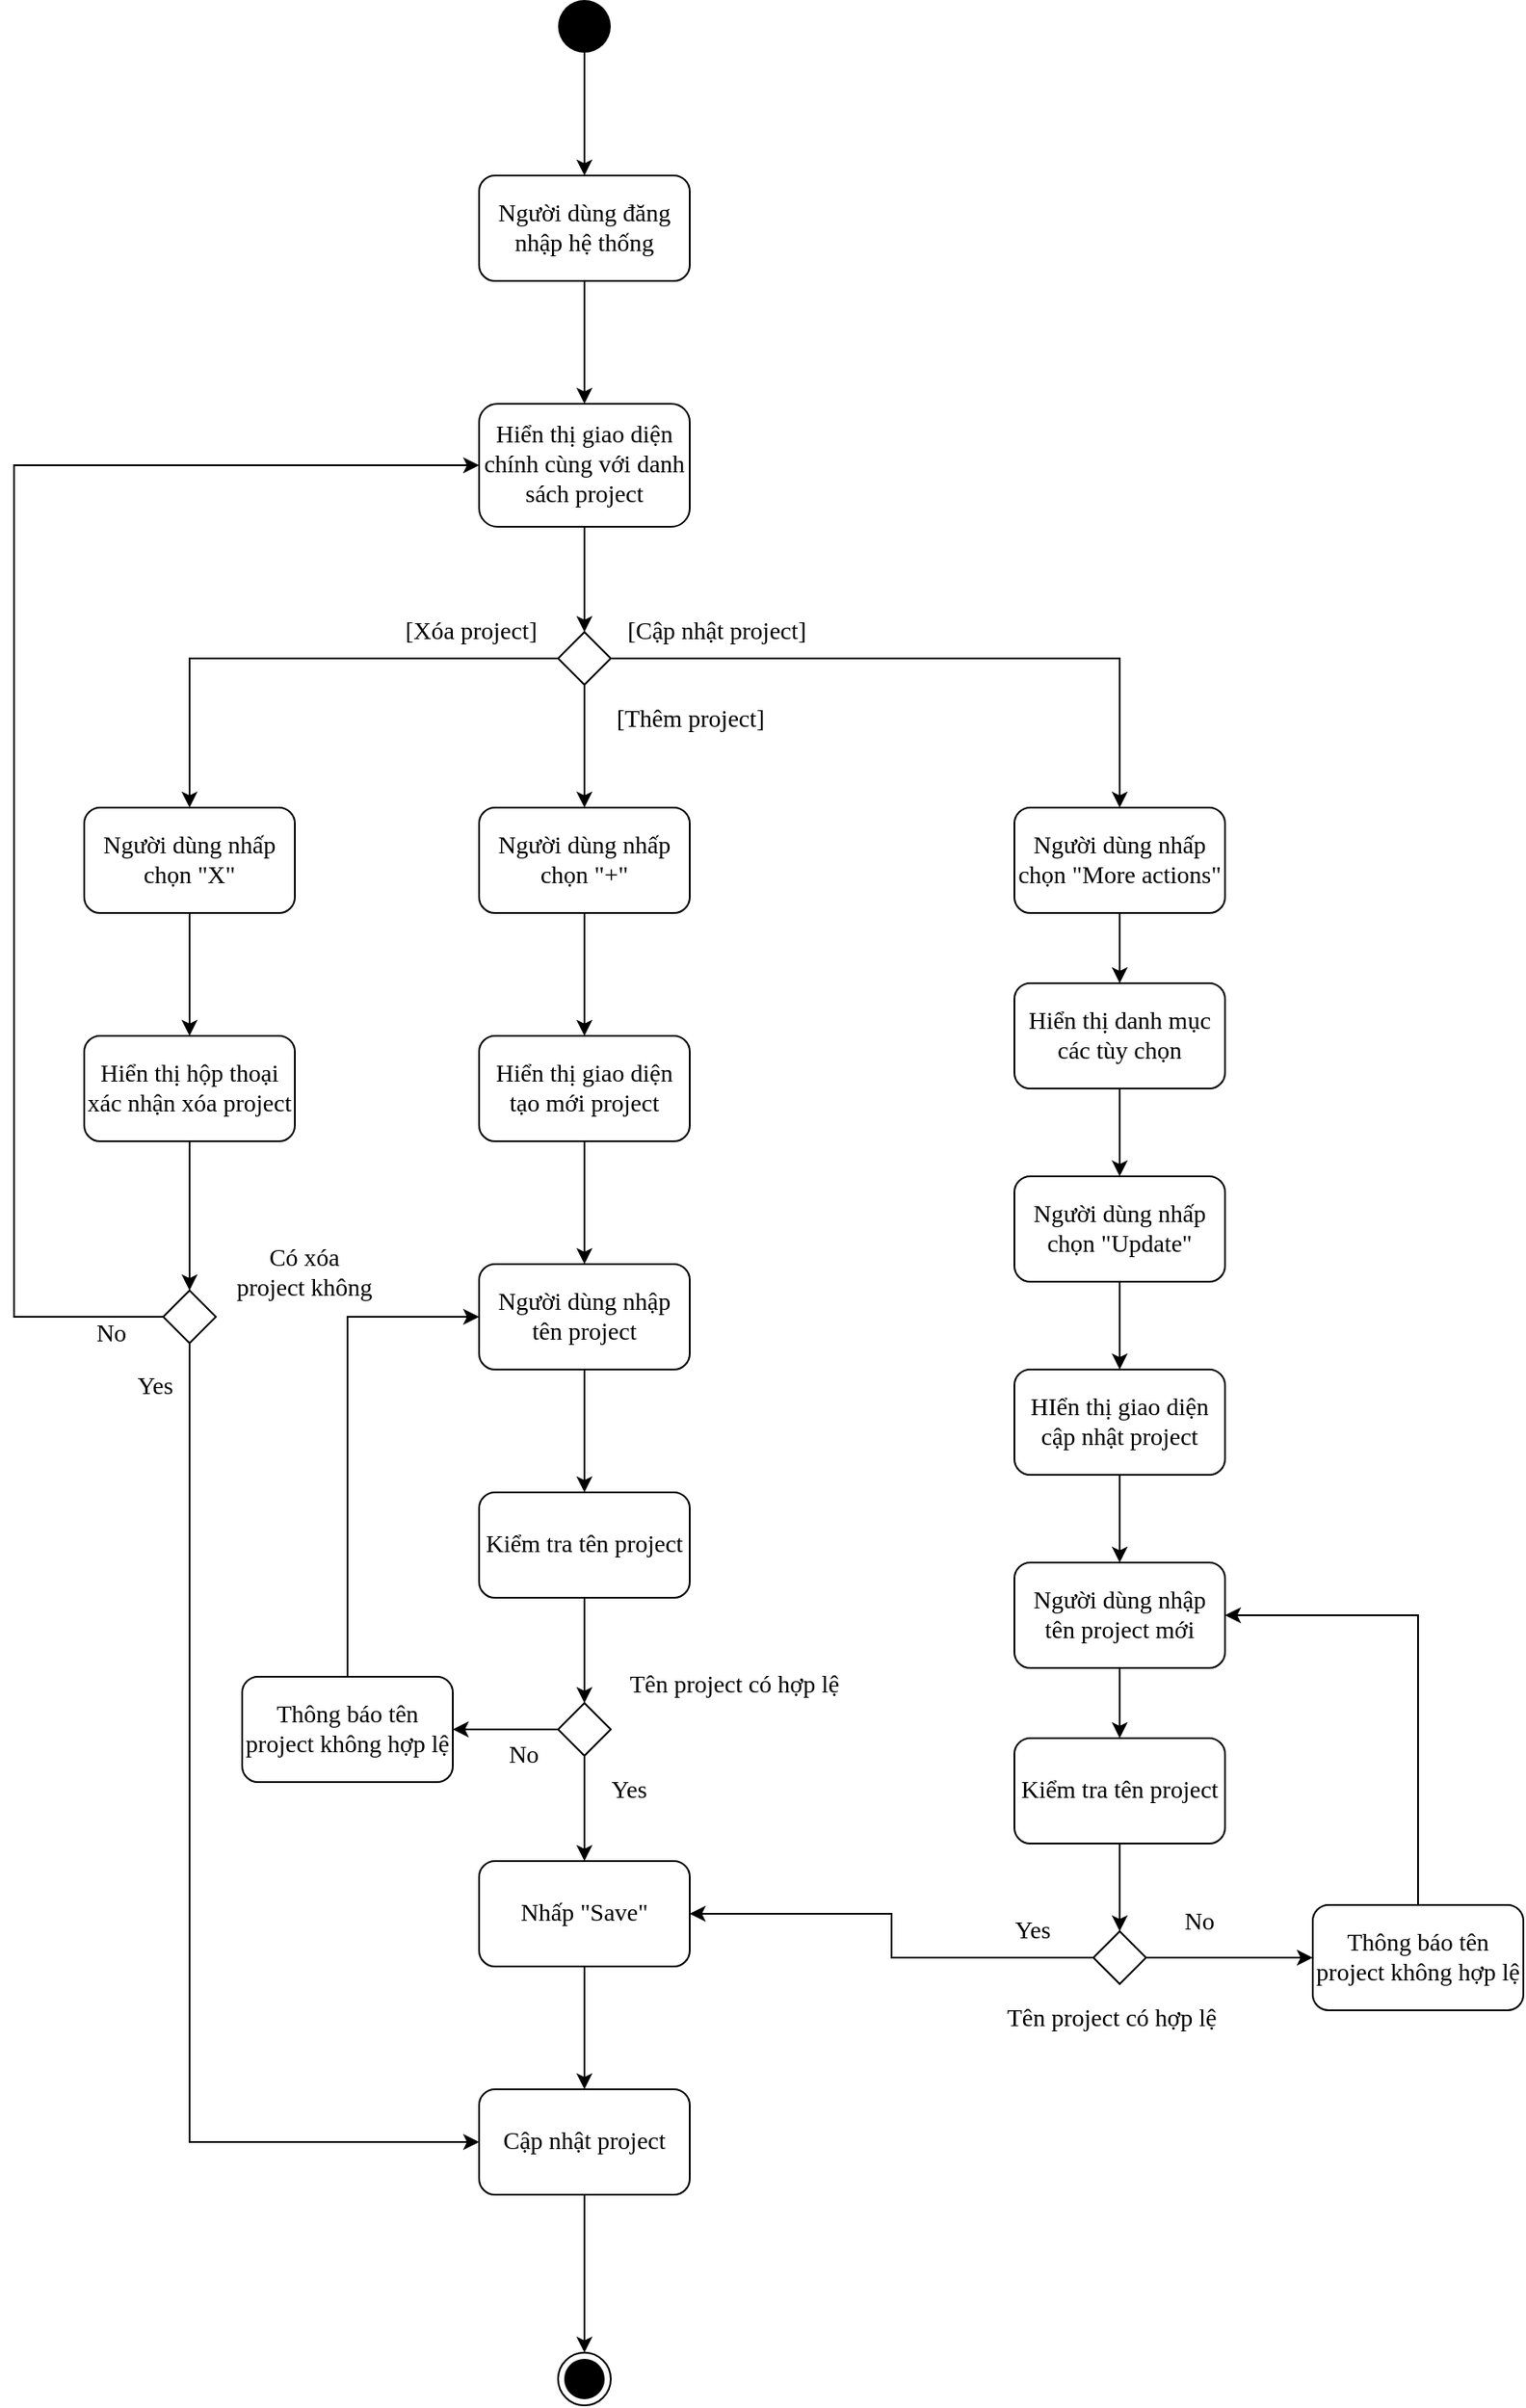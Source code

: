 <mxfile version="13.10.0" type="google"><diagram id="oVYiiOT5TYEcfUL8lTsO" name="Page-1"><mxGraphModel dx="868" dy="492" grid="1" gridSize="10" guides="1" tooltips="1" connect="1" arrows="1" fold="1" page="1" pageScale="1" pageWidth="850" pageHeight="1100" math="0" shadow="0"><root><mxCell id="0"/><mxCell id="1" parent="0"/><mxCell id="3RdpMvZytcH4DoBXVemx-4" style="edgeStyle=orthogonalEdgeStyle;rounded=0;orthogonalLoop=1;jettySize=auto;html=1;fontFamily=Verdana;fontSize=14;" parent="1" source="3RdpMvZytcH4DoBXVemx-2" target="3RdpMvZytcH4DoBXVemx-3" edge="1"><mxGeometry relative="1" as="geometry"/></mxCell><mxCell id="3RdpMvZytcH4DoBXVemx-2" value="" style="ellipse;fillColor=#000000;strokeColor=none;fontFamily=Verdana;fontSize=14;" parent="1" vertex="1"><mxGeometry x="410" y="10" width="30" height="30" as="geometry"/></mxCell><mxCell id="3RdpMvZytcH4DoBXVemx-6" style="edgeStyle=orthogonalEdgeStyle;rounded=0;orthogonalLoop=1;jettySize=auto;html=1;entryX=0.5;entryY=0;entryDx=0;entryDy=0;fontFamily=Verdana;fontSize=14;" parent="1" source="3RdpMvZytcH4DoBXVemx-3" target="3RdpMvZytcH4DoBXVemx-5" edge="1"><mxGeometry relative="1" as="geometry"/></mxCell><mxCell id="3RdpMvZytcH4DoBXVemx-3" value="&lt;font style=&quot;font-size: 14px&quot;&gt;Người dùng đăng nhập hệ thống&lt;/font&gt;" style="rounded=1;whiteSpace=wrap;html=1;fontFamily=Verdana;fontSize=14;" parent="1" vertex="1"><mxGeometry x="365" y="110" width="120" height="60" as="geometry"/></mxCell><mxCell id="3RdpMvZytcH4DoBXVemx-8" style="edgeStyle=orthogonalEdgeStyle;rounded=0;orthogonalLoop=1;jettySize=auto;html=1;entryX=0.5;entryY=0;entryDx=0;entryDy=0;fontFamily=Verdana;fontSize=14;" parent="1" source="3RdpMvZytcH4DoBXVemx-5" target="3RdpMvZytcH4DoBXVemx-7" edge="1"><mxGeometry relative="1" as="geometry"/></mxCell><mxCell id="3RdpMvZytcH4DoBXVemx-5" value="Hiển thị giao diện chính cùng với danh sách project" style="rounded=1;whiteSpace=wrap;html=1;fontFamily=Verdana;fontSize=14;" parent="1" vertex="1"><mxGeometry x="365" y="240" width="120" height="70" as="geometry"/></mxCell><mxCell id="3RdpMvZytcH4DoBXVemx-10" style="edgeStyle=orthogonalEdgeStyle;rounded=0;orthogonalLoop=1;jettySize=auto;html=1;entryX=0.5;entryY=0;entryDx=0;entryDy=0;fontFamily=Verdana;fontSize=14;" parent="1" source="3RdpMvZytcH4DoBXVemx-7" target="3RdpMvZytcH4DoBXVemx-9" edge="1"><mxGeometry relative="1" as="geometry"/></mxCell><mxCell id="3RdpMvZytcH4DoBXVemx-33" style="edgeStyle=orthogonalEdgeStyle;rounded=0;orthogonalLoop=1;jettySize=auto;html=1;fontFamily=Verdana;fontSize=14;" parent="1" source="3RdpMvZytcH4DoBXVemx-7" target="3RdpMvZytcH4DoBXVemx-32" edge="1"><mxGeometry relative="1" as="geometry"/></mxCell><mxCell id="3RdpMvZytcH4DoBXVemx-45" style="edgeStyle=orthogonalEdgeStyle;rounded=0;orthogonalLoop=1;jettySize=auto;html=1;entryX=0.5;entryY=0;entryDx=0;entryDy=0;fontFamily=Verdana;fontSize=14;" parent="1" source="3RdpMvZytcH4DoBXVemx-7" target="3RdpMvZytcH4DoBXVemx-44" edge="1"><mxGeometry relative="1" as="geometry"/></mxCell><mxCell id="3RdpMvZytcH4DoBXVemx-7" value="" style="rhombus;whiteSpace=wrap;html=1;fontFamily=Verdana;fontSize=14;" parent="1" vertex="1"><mxGeometry x="410" y="370" width="30" height="30" as="geometry"/></mxCell><mxCell id="3RdpMvZytcH4DoBXVemx-13" style="edgeStyle=orthogonalEdgeStyle;rounded=0;orthogonalLoop=1;jettySize=auto;html=1;fontFamily=Verdana;fontSize=14;" parent="1" source="3RdpMvZytcH4DoBXVemx-9" target="3RdpMvZytcH4DoBXVemx-12" edge="1"><mxGeometry relative="1" as="geometry"/></mxCell><mxCell id="3RdpMvZytcH4DoBXVemx-9" value="Người dùng nhấp chọn &quot;+&quot;" style="rounded=1;whiteSpace=wrap;html=1;fontFamily=Verdana;fontSize=14;" parent="1" vertex="1"><mxGeometry x="365" y="470" width="120" height="60" as="geometry"/></mxCell><mxCell id="3RdpMvZytcH4DoBXVemx-11" value="[Thêm project]" style="text;html=1;align=center;verticalAlign=middle;resizable=0;points=[];autosize=1;fontFamily=Verdana;fontSize=14;" parent="1" vertex="1"><mxGeometry x="425" y="410" width="120" height="20" as="geometry"/></mxCell><mxCell id="3RdpMvZytcH4DoBXVemx-15" style="edgeStyle=orthogonalEdgeStyle;rounded=0;orthogonalLoop=1;jettySize=auto;html=1;fontFamily=Verdana;fontSize=14;" parent="1" source="3RdpMvZytcH4DoBXVemx-12" target="3RdpMvZytcH4DoBXVemx-14" edge="1"><mxGeometry relative="1" as="geometry"/></mxCell><mxCell id="3RdpMvZytcH4DoBXVemx-12" value="Hiển thị giao diện tạo mới project" style="rounded=1;whiteSpace=wrap;html=1;fontFamily=Verdana;fontSize=14;" parent="1" vertex="1"><mxGeometry x="365" y="600" width="120" height="60" as="geometry"/></mxCell><mxCell id="3RdpMvZytcH4DoBXVemx-17" style="edgeStyle=orthogonalEdgeStyle;rounded=0;orthogonalLoop=1;jettySize=auto;html=1;entryX=0.5;entryY=0;entryDx=0;entryDy=0;fontFamily=Verdana;fontSize=14;" parent="1" source="3RdpMvZytcH4DoBXVemx-14" target="3RdpMvZytcH4DoBXVemx-16" edge="1"><mxGeometry relative="1" as="geometry"/></mxCell><mxCell id="3RdpMvZytcH4DoBXVemx-14" value="Người dùng nhập tên project" style="rounded=1;whiteSpace=wrap;html=1;fontFamily=Verdana;fontSize=14;" parent="1" vertex="1"><mxGeometry x="365" y="730" width="120" height="60" as="geometry"/></mxCell><mxCell id="3RdpMvZytcH4DoBXVemx-19" style="edgeStyle=orthogonalEdgeStyle;rounded=0;orthogonalLoop=1;jettySize=auto;html=1;entryX=0.5;entryY=0;entryDx=0;entryDy=0;fontFamily=Verdana;fontSize=14;" parent="1" source="3RdpMvZytcH4DoBXVemx-16" target="3RdpMvZytcH4DoBXVemx-18" edge="1"><mxGeometry relative="1" as="geometry"/></mxCell><mxCell id="3RdpMvZytcH4DoBXVemx-16" value="Kiểm tra tên project" style="rounded=1;whiteSpace=wrap;html=1;fontFamily=Verdana;fontSize=14;" parent="1" vertex="1"><mxGeometry x="365" y="860" width="120" height="60" as="geometry"/></mxCell><mxCell id="3RdpMvZytcH4DoBXVemx-22" style="edgeStyle=orthogonalEdgeStyle;rounded=0;orthogonalLoop=1;jettySize=auto;html=1;entryX=1;entryY=0.5;entryDx=0;entryDy=0;fontFamily=Verdana;fontSize=14;" parent="1" source="3RdpMvZytcH4DoBXVemx-18" target="3RdpMvZytcH4DoBXVemx-21" edge="1"><mxGeometry relative="1" as="geometry"/></mxCell><mxCell id="3RdpMvZytcH4DoBXVemx-26" style="edgeStyle=orthogonalEdgeStyle;rounded=0;orthogonalLoop=1;jettySize=auto;html=1;entryX=0.5;entryY=0;entryDx=0;entryDy=0;fontFamily=Verdana;fontSize=14;" parent="1" source="3RdpMvZytcH4DoBXVemx-18" target="3RdpMvZytcH4DoBXVemx-25" edge="1"><mxGeometry relative="1" as="geometry"/></mxCell><mxCell id="3RdpMvZytcH4DoBXVemx-18" value="" style="rhombus;whiteSpace=wrap;html=1;fontFamily=Verdana;fontSize=14;" parent="1" vertex="1"><mxGeometry x="410" y="980" width="30" height="30" as="geometry"/></mxCell><mxCell id="3RdpMvZytcH4DoBXVemx-20" value="Tên project có hợp lệ" style="text;html=1;align=center;verticalAlign=middle;resizable=0;points=[];autosize=1;fontFamily=Verdana;fontSize=14;" parent="1" vertex="1"><mxGeometry x="430" y="960" width="160" height="20" as="geometry"/></mxCell><mxCell id="3RdpMvZytcH4DoBXVemx-24" style="edgeStyle=orthogonalEdgeStyle;rounded=0;orthogonalLoop=1;jettySize=auto;html=1;entryX=0;entryY=0.5;entryDx=0;entryDy=0;fontFamily=Verdana;fontSize=14;" parent="1" source="3RdpMvZytcH4DoBXVemx-21" target="3RdpMvZytcH4DoBXVemx-14" edge="1"><mxGeometry relative="1" as="geometry"><Array as="points"><mxPoint x="290" y="760"/></Array></mxGeometry></mxCell><mxCell id="3RdpMvZytcH4DoBXVemx-21" value="Thông báo tên project không hợp lệ" style="rounded=1;whiteSpace=wrap;html=1;fontFamily=Verdana;fontSize=14;" parent="1" vertex="1"><mxGeometry x="230" y="965" width="120" height="60" as="geometry"/></mxCell><mxCell id="3RdpMvZytcH4DoBXVemx-23" value="No" style="text;html=1;align=center;verticalAlign=middle;resizable=0;points=[];autosize=1;fontFamily=Verdana;fontSize=14;" parent="1" vertex="1"><mxGeometry x="375" y="1000" width="30" height="20" as="geometry"/></mxCell><mxCell id="3RdpMvZytcH4DoBXVemx-29" style="edgeStyle=orthogonalEdgeStyle;rounded=0;orthogonalLoop=1;jettySize=auto;html=1;fontFamily=Verdana;fontSize=14;" parent="1" source="3RdpMvZytcH4DoBXVemx-25" target="3RdpMvZytcH4DoBXVemx-28" edge="1"><mxGeometry relative="1" as="geometry"/></mxCell><mxCell id="3RdpMvZytcH4DoBXVemx-25" value="Nhấp &quot;Save&quot;" style="rounded=1;whiteSpace=wrap;html=1;fontFamily=Verdana;fontSize=14;" parent="1" vertex="1"><mxGeometry x="365" y="1070" width="120" height="60" as="geometry"/></mxCell><mxCell id="3RdpMvZytcH4DoBXVemx-27" value="Yes" style="text;html=1;align=center;verticalAlign=middle;resizable=0;points=[];autosize=1;fontFamily=Verdana;fontSize=14;" parent="1" vertex="1"><mxGeometry x="430" y="1020" width="40" height="20" as="geometry"/></mxCell><mxCell id="3RdpMvZytcH4DoBXVemx-31" style="edgeStyle=orthogonalEdgeStyle;rounded=0;orthogonalLoop=1;jettySize=auto;html=1;fontFamily=Verdana;fontSize=14;" parent="1" source="3RdpMvZytcH4DoBXVemx-28" target="3RdpMvZytcH4DoBXVemx-30" edge="1"><mxGeometry relative="1" as="geometry"/></mxCell><mxCell id="3RdpMvZytcH4DoBXVemx-28" value="Cập nhật project" style="rounded=1;whiteSpace=wrap;html=1;fontFamily=Verdana;fontSize=14;" parent="1" vertex="1"><mxGeometry x="365" y="1200" width="120" height="60" as="geometry"/></mxCell><mxCell id="3RdpMvZytcH4DoBXVemx-30" value="" style="ellipse;html=1;shape=endState;fillColor=#000000;strokeColor=#000000;fontFamily=Verdana;fontSize=14;" parent="1" vertex="1"><mxGeometry x="410" y="1350" width="30" height="30" as="geometry"/></mxCell><mxCell id="3RdpMvZytcH4DoBXVemx-35" style="edgeStyle=orthogonalEdgeStyle;rounded=0;orthogonalLoop=1;jettySize=auto;html=1;fontFamily=Verdana;fontSize=14;" parent="1" source="3RdpMvZytcH4DoBXVemx-32" target="3RdpMvZytcH4DoBXVemx-34" edge="1"><mxGeometry relative="1" as="geometry"/></mxCell><mxCell id="3RdpMvZytcH4DoBXVemx-32" value="Người dùng nhấp chọn &quot;X&quot;" style="rounded=1;whiteSpace=wrap;html=1;fontFamily=Verdana;fontSize=14;" parent="1" vertex="1"><mxGeometry x="140" y="470" width="120" height="60" as="geometry"/></mxCell><mxCell id="3RdpMvZytcH4DoBXVemx-37" style="edgeStyle=orthogonalEdgeStyle;rounded=0;orthogonalLoop=1;jettySize=auto;html=1;entryX=0.5;entryY=0;entryDx=0;entryDy=0;fontFamily=Verdana;fontSize=14;" parent="1" source="3RdpMvZytcH4DoBXVemx-34" target="3RdpMvZytcH4DoBXVemx-36" edge="1"><mxGeometry relative="1" as="geometry"/></mxCell><mxCell id="3RdpMvZytcH4DoBXVemx-34" value="Hiển thị hộp thoại xác nhận xóa project" style="rounded=1;whiteSpace=wrap;html=1;fontFamily=Verdana;fontSize=14;" parent="1" vertex="1"><mxGeometry x="140" y="600" width="120" height="60" as="geometry"/></mxCell><mxCell id="3RdpMvZytcH4DoBXVemx-39" style="edgeStyle=orthogonalEdgeStyle;rounded=0;orthogonalLoop=1;jettySize=auto;html=1;fontFamily=Verdana;fontSize=14;entryX=0;entryY=0.5;entryDx=0;entryDy=0;" parent="1" source="3RdpMvZytcH4DoBXVemx-36" target="3RdpMvZytcH4DoBXVemx-5" edge="1"><mxGeometry relative="1" as="geometry"><Array as="points"><mxPoint x="100" y="760"/><mxPoint x="100" y="275"/></Array><mxPoint x="320" y="275" as="targetPoint"/></mxGeometry></mxCell><mxCell id="3RdpMvZytcH4DoBXVemx-41" style="edgeStyle=orthogonalEdgeStyle;rounded=0;orthogonalLoop=1;jettySize=auto;html=1;entryX=0;entryY=0.5;entryDx=0;entryDy=0;fontFamily=Verdana;fontSize=14;" parent="1" source="3RdpMvZytcH4DoBXVemx-36" target="3RdpMvZytcH4DoBXVemx-28" edge="1"><mxGeometry relative="1" as="geometry"><Array as="points"><mxPoint x="200" y="1230"/></Array></mxGeometry></mxCell><mxCell id="3RdpMvZytcH4DoBXVemx-36" value="" style="rhombus;whiteSpace=wrap;html=1;fontFamily=Verdana;fontSize=14;" parent="1" vertex="1"><mxGeometry x="185" y="745" width="30" height="30" as="geometry"/></mxCell><mxCell id="3RdpMvZytcH4DoBXVemx-38" value="&lt;div&gt;Có xóa&lt;/div&gt;&lt;div&gt;project không&lt;/div&gt;" style="text;html=1;align=center;verticalAlign=middle;resizable=0;points=[];autosize=1;fontFamily=Verdana;fontSize=14;" parent="1" vertex="1"><mxGeometry x="210" y="715" width="110" height="40" as="geometry"/></mxCell><mxCell id="3RdpMvZytcH4DoBXVemx-40" value="No" style="text;html=1;align=center;verticalAlign=middle;resizable=0;points=[];autosize=1;fontFamily=Verdana;fontSize=14;" parent="1" vertex="1"><mxGeometry x="140" y="760" width="30" height="20" as="geometry"/></mxCell><mxCell id="3RdpMvZytcH4DoBXVemx-42" value="Yes" style="text;html=1;align=center;verticalAlign=middle;resizable=0;points=[];autosize=1;fontFamily=Verdana;fontSize=14;" parent="1" vertex="1"><mxGeometry x="160" y="790" width="40" height="20" as="geometry"/></mxCell><mxCell id="3RdpMvZytcH4DoBXVemx-43" value="[Xóa project]" style="text;html=1;align=center;verticalAlign=middle;resizable=0;points=[];autosize=1;fontFamily=Verdana;fontSize=14;" parent="1" vertex="1"><mxGeometry x="305" y="360" width="110" height="20" as="geometry"/></mxCell><mxCell id="3RdpMvZytcH4DoBXVemx-48" style="edgeStyle=orthogonalEdgeStyle;rounded=0;orthogonalLoop=1;jettySize=auto;html=1;fontFamily=Verdana;fontSize=14;" parent="1" source="3RdpMvZytcH4DoBXVemx-44" target="3RdpMvZytcH4DoBXVemx-47" edge="1"><mxGeometry relative="1" as="geometry"/></mxCell><mxCell id="3RdpMvZytcH4DoBXVemx-44" value="Người dùng nhấp chọn &quot;More actions&quot;" style="rounded=1;whiteSpace=wrap;html=1;fontFamily=Verdana;fontSize=14;" parent="1" vertex="1"><mxGeometry x="670" y="470" width="120" height="60" as="geometry"/></mxCell><mxCell id="3RdpMvZytcH4DoBXVemx-46" value="[Cập nhật project]" style="text;html=1;align=center;verticalAlign=middle;resizable=0;points=[];autosize=1;fontFamily=Verdana;fontSize=14;" parent="1" vertex="1"><mxGeometry x="425" y="360" width="150" height="20" as="geometry"/></mxCell><mxCell id="3RdpMvZytcH4DoBXVemx-50" style="edgeStyle=orthogonalEdgeStyle;rounded=0;orthogonalLoop=1;jettySize=auto;html=1;fontFamily=Verdana;fontSize=14;" parent="1" source="3RdpMvZytcH4DoBXVemx-47" target="3RdpMvZytcH4DoBXVemx-49" edge="1"><mxGeometry relative="1" as="geometry"/></mxCell><mxCell id="3RdpMvZytcH4DoBXVemx-47" value="Hiển thị danh mục các tùy chọn" style="rounded=1;whiteSpace=wrap;html=1;fontFamily=Verdana;fontSize=14;" parent="1" vertex="1"><mxGeometry x="670" y="570" width="120" height="60" as="geometry"/></mxCell><mxCell id="3RdpMvZytcH4DoBXVemx-52" style="edgeStyle=orthogonalEdgeStyle;rounded=0;orthogonalLoop=1;jettySize=auto;html=1;entryX=0.5;entryY=0;entryDx=0;entryDy=0;fontFamily=Verdana;fontSize=14;" parent="1" source="3RdpMvZytcH4DoBXVemx-49" target="3RdpMvZytcH4DoBXVemx-51" edge="1"><mxGeometry relative="1" as="geometry"/></mxCell><mxCell id="3RdpMvZytcH4DoBXVemx-49" value="Người dùng nhấp chọn &quot;Update&quot;" style="rounded=1;whiteSpace=wrap;html=1;fontFamily=Verdana;fontSize=14;" parent="1" vertex="1"><mxGeometry x="670" y="680" width="120" height="60" as="geometry"/></mxCell><mxCell id="3RdpMvZytcH4DoBXVemx-54" style="edgeStyle=orthogonalEdgeStyle;rounded=0;orthogonalLoop=1;jettySize=auto;html=1;fontFamily=Verdana;fontSize=14;" parent="1" source="3RdpMvZytcH4DoBXVemx-51" target="3RdpMvZytcH4DoBXVemx-53" edge="1"><mxGeometry relative="1" as="geometry"/></mxCell><mxCell id="3RdpMvZytcH4DoBXVemx-51" value="HIển thị giao diện cập nhật project" style="rounded=1;whiteSpace=wrap;html=1;fontFamily=Verdana;fontSize=14;" parent="1" vertex="1"><mxGeometry x="670" y="790" width="120" height="60" as="geometry"/></mxCell><mxCell id="3RdpMvZytcH4DoBXVemx-64" style="edgeStyle=orthogonalEdgeStyle;rounded=0;orthogonalLoop=1;jettySize=auto;html=1;fontFamily=Verdana;fontSize=14;" parent="1" source="3RdpMvZytcH4DoBXVemx-53" target="3RdpMvZytcH4DoBXVemx-63" edge="1"><mxGeometry relative="1" as="geometry"/></mxCell><mxCell id="3RdpMvZytcH4DoBXVemx-53" value="Người dùng nhập tên project mới" style="rounded=1;whiteSpace=wrap;html=1;fontFamily=Verdana;fontSize=14;" parent="1" vertex="1"><mxGeometry x="670" y="900" width="120" height="60" as="geometry"/></mxCell><mxCell id="3RdpMvZytcH4DoBXVemx-61" style="edgeStyle=orthogonalEdgeStyle;rounded=0;orthogonalLoop=1;jettySize=auto;html=1;entryX=0;entryY=0.5;entryDx=0;entryDy=0;fontFamily=Verdana;fontSize=14;" parent="1" source="3RdpMvZytcH4DoBXVemx-57" target="3RdpMvZytcH4DoBXVemx-60" edge="1"><mxGeometry relative="1" as="geometry"/></mxCell><mxCell id="3RdpMvZytcH4DoBXVemx-68" style="edgeStyle=orthogonalEdgeStyle;rounded=0;orthogonalLoop=1;jettySize=auto;html=1;entryX=1;entryY=0.5;entryDx=0;entryDy=0;fontFamily=Verdana;fontSize=14;" parent="1" source="3RdpMvZytcH4DoBXVemx-57" target="3RdpMvZytcH4DoBXVemx-25" edge="1"><mxGeometry relative="1" as="geometry"/></mxCell><mxCell id="3RdpMvZytcH4DoBXVemx-57" value="" style="rhombus;whiteSpace=wrap;html=1;fontFamily=Verdana;fontSize=14;" parent="1" vertex="1"><mxGeometry x="715" y="1110" width="30" height="30" as="geometry"/></mxCell><mxCell id="3RdpMvZytcH4DoBXVemx-59" value="Tên project có hợp lệ" style="text;html=1;align=center;verticalAlign=middle;resizable=0;points=[];autosize=1;fontFamily=Verdana;fontSize=14;" parent="1" vertex="1"><mxGeometry x="645" y="1150" width="160" height="20" as="geometry"/></mxCell><mxCell id="3RdpMvZytcH4DoBXVemx-69" style="edgeStyle=orthogonalEdgeStyle;rounded=0;orthogonalLoop=1;jettySize=auto;html=1;entryX=1;entryY=0.5;entryDx=0;entryDy=0;fontFamily=Verdana;fontSize=14;" parent="1" source="3RdpMvZytcH4DoBXVemx-60" target="3RdpMvZytcH4DoBXVemx-53" edge="1"><mxGeometry relative="1" as="geometry"><Array as="points"><mxPoint x="900" y="930"/></Array></mxGeometry></mxCell><mxCell id="3RdpMvZytcH4DoBXVemx-60" value="Thông báo tên project không hợp lệ" style="rounded=1;whiteSpace=wrap;html=1;fontFamily=Verdana;fontSize=14;" parent="1" vertex="1"><mxGeometry x="840" y="1095" width="120" height="60" as="geometry"/></mxCell><mxCell id="3RdpMvZytcH4DoBXVemx-66" style="edgeStyle=orthogonalEdgeStyle;rounded=0;orthogonalLoop=1;jettySize=auto;html=1;entryX=0.5;entryY=0;entryDx=0;entryDy=0;fontFamily=Verdana;fontSize=14;" parent="1" source="3RdpMvZytcH4DoBXVemx-63" target="3RdpMvZytcH4DoBXVemx-57" edge="1"><mxGeometry relative="1" as="geometry"/></mxCell><mxCell id="3RdpMvZytcH4DoBXVemx-63" value="Kiểm tra tên project" style="rounded=1;whiteSpace=wrap;html=1;fontFamily=Verdana;fontSize=14;" parent="1" vertex="1"><mxGeometry x="670" y="1000" width="120" height="60" as="geometry"/></mxCell><mxCell id="3RdpMvZytcH4DoBXVemx-67" value="No" style="text;html=1;align=center;verticalAlign=middle;resizable=0;points=[];autosize=1;fontFamily=Verdana;fontSize=14;" parent="1" vertex="1"><mxGeometry x="760" y="1095" width="30" height="20" as="geometry"/></mxCell><mxCell id="3RdpMvZytcH4DoBXVemx-70" value="Yes" style="text;html=1;align=center;verticalAlign=middle;resizable=0;points=[];autosize=1;fontFamily=Verdana;fontSize=14;" parent="1" vertex="1"><mxGeometry x="660" y="1100" width="40" height="20" as="geometry"/></mxCell></root></mxGraphModel></diagram></mxfile>